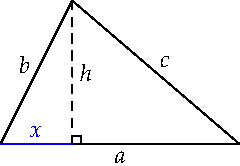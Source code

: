 settings.tex="pdflatex";

texpreamble("\usepackage{amsmath}
\usepackage{amsthm,amssymb}
\usepackage{mathpazo}
\usepackage[svgnames]{xcolor}
");
import graph;

size(120);

pair P=(0,0);
pair Q=(1,0);
pair R=(0.3,0.6);
pair H=(R.x,0);

void rtang(pair P, real ph, real d=0.035){
	draw(shift(P)*rotate(ph,(0,0))*box((0,0),(d,d)));
}

rtang(H,0);

draw("$a$",P--Q);
draw("$b$",R--P);
draw("$c$",Q--R);
draw("$h$",H--R,dashed);
draw("$x$",H--P,blue);
